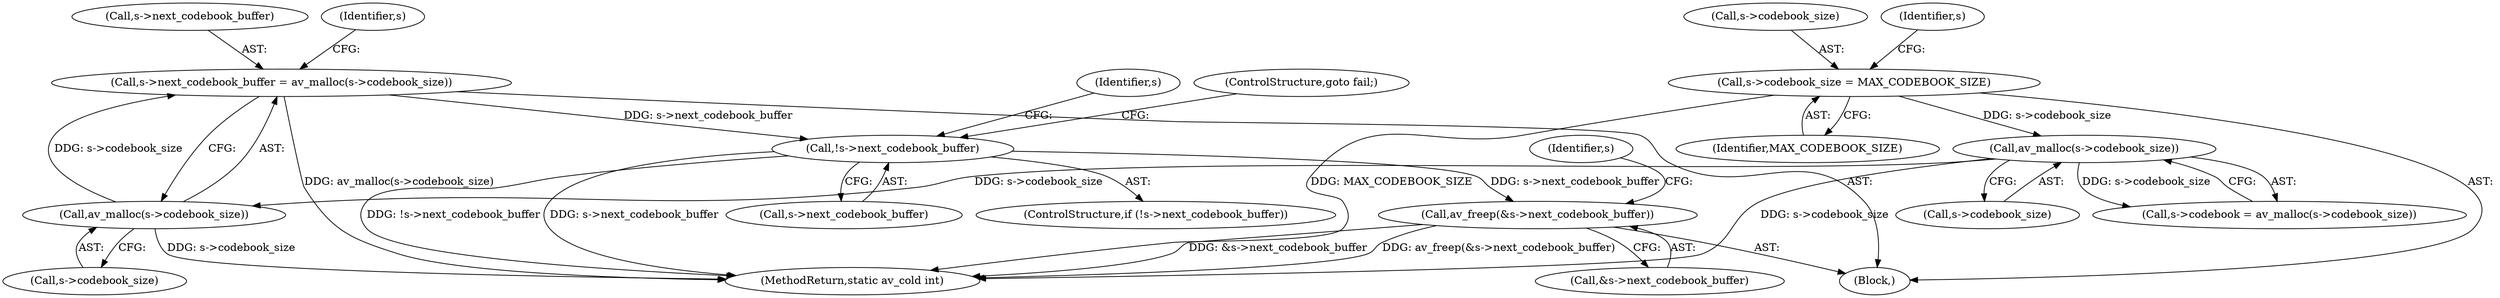 digraph "0_FFmpeg_02f909dc24b1f05cfbba75077c7707b905e63cd2@API" {
"1000338" [label="(Call,s->next_codebook_buffer = av_malloc(s->codebook_size))"];
"1000342" [label="(Call,av_malloc(s->codebook_size))"];
"1000328" [label="(Call,av_malloc(s->codebook_size))"];
"1000319" [label="(Call,s->codebook_size = MAX_CODEBOOK_SIZE)"];
"1000347" [label="(Call,!s->next_codebook_buffer)"];
"1000471" [label="(Call,av_freep(&s->next_codebook_buffer))"];
"1000109" [label="(Block,)"];
"1000472" [label="(Call,&s->next_codebook_buffer)"];
"1000329" [label="(Call,s->codebook_size)"];
"1000354" [label="(Identifier,s)"];
"1000351" [label="(ControlStructure,goto fail;)"];
"1000320" [label="(Call,s->codebook_size)"];
"1000471" [label="(Call,av_freep(&s->next_codebook_buffer))"];
"1000484" [label="(MethodReturn,static av_cold int)"];
"1000343" [label="(Call,s->codebook_size)"];
"1000347" [label="(Call,!s->next_codebook_buffer)"];
"1000339" [label="(Call,s->next_codebook_buffer)"];
"1000328" [label="(Call,av_malloc(s->codebook_size))"];
"1000338" [label="(Call,s->next_codebook_buffer = av_malloc(s->codebook_size))"];
"1000349" [label="(Identifier,s)"];
"1000319" [label="(Call,s->codebook_size = MAX_CODEBOOK_SIZE)"];
"1000479" [label="(Identifier,s)"];
"1000346" [label="(ControlStructure,if (!s->next_codebook_buffer))"];
"1000348" [label="(Call,s->next_codebook_buffer)"];
"1000342" [label="(Call,av_malloc(s->codebook_size))"];
"1000323" [label="(Identifier,MAX_CODEBOOK_SIZE)"];
"1000324" [label="(Call,s->codebook = av_malloc(s->codebook_size))"];
"1000326" [label="(Identifier,s)"];
"1000338" -> "1000109"  [label="AST: "];
"1000338" -> "1000342"  [label="CFG: "];
"1000339" -> "1000338"  [label="AST: "];
"1000342" -> "1000338"  [label="AST: "];
"1000349" -> "1000338"  [label="CFG: "];
"1000338" -> "1000484"  [label="DDG: av_malloc(s->codebook_size)"];
"1000342" -> "1000338"  [label="DDG: s->codebook_size"];
"1000338" -> "1000347"  [label="DDG: s->next_codebook_buffer"];
"1000342" -> "1000343"  [label="CFG: "];
"1000343" -> "1000342"  [label="AST: "];
"1000342" -> "1000484"  [label="DDG: s->codebook_size"];
"1000328" -> "1000342"  [label="DDG: s->codebook_size"];
"1000328" -> "1000324"  [label="AST: "];
"1000328" -> "1000329"  [label="CFG: "];
"1000329" -> "1000328"  [label="AST: "];
"1000324" -> "1000328"  [label="CFG: "];
"1000328" -> "1000484"  [label="DDG: s->codebook_size"];
"1000328" -> "1000324"  [label="DDG: s->codebook_size"];
"1000319" -> "1000328"  [label="DDG: s->codebook_size"];
"1000319" -> "1000109"  [label="AST: "];
"1000319" -> "1000323"  [label="CFG: "];
"1000320" -> "1000319"  [label="AST: "];
"1000323" -> "1000319"  [label="AST: "];
"1000326" -> "1000319"  [label="CFG: "];
"1000319" -> "1000484"  [label="DDG: MAX_CODEBOOK_SIZE"];
"1000347" -> "1000346"  [label="AST: "];
"1000347" -> "1000348"  [label="CFG: "];
"1000348" -> "1000347"  [label="AST: "];
"1000351" -> "1000347"  [label="CFG: "];
"1000354" -> "1000347"  [label="CFG: "];
"1000347" -> "1000484"  [label="DDG: s->next_codebook_buffer"];
"1000347" -> "1000484"  [label="DDG: !s->next_codebook_buffer"];
"1000347" -> "1000471"  [label="DDG: s->next_codebook_buffer"];
"1000471" -> "1000109"  [label="AST: "];
"1000471" -> "1000472"  [label="CFG: "];
"1000472" -> "1000471"  [label="AST: "];
"1000479" -> "1000471"  [label="CFG: "];
"1000471" -> "1000484"  [label="DDG: &s->next_codebook_buffer"];
"1000471" -> "1000484"  [label="DDG: av_freep(&s->next_codebook_buffer)"];
}
